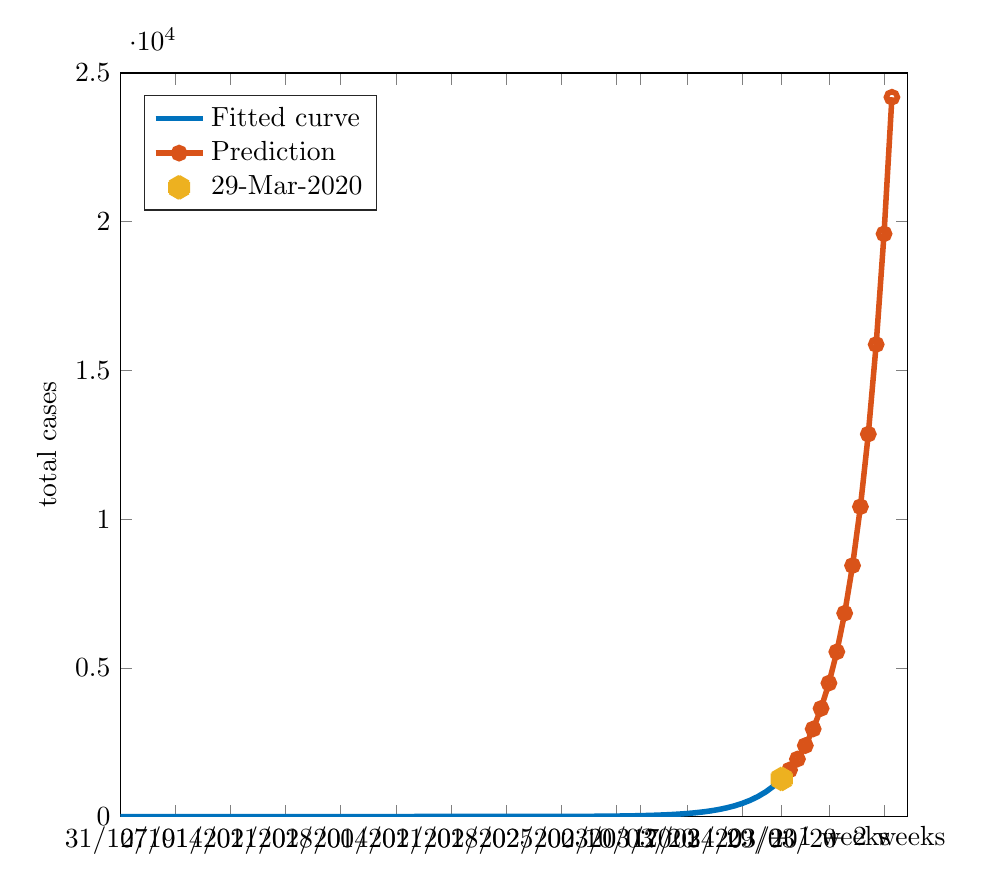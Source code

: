 % This file was created by matlab2tikz.
% Minimal pgfplots version: 1.3
%
\definecolor{mycolor1}{rgb}{0.0,0.447,0.741}%
\definecolor{mycolor2}{rgb}{0.85,0.325,0.098}%
\definecolor{mycolor3}{rgb}{0.929,0.694,0.125}%
%
\begin{tikzpicture}

\begin{axis}[%
width=10cm,
height=9.442cm,
at={(0cm,0cm)},
scale only axis,
xmin=0,
xmax=100,
xtick={0,7,14,21,28,35,42,49,56,63,66,72,79,84,90,97},
xticklabels={{31/12/19},{07/01/20},{14/01/20},{21/01/20},{28/01/20},{04/02/20},{11/02/20},{18/02/20},{25/02/20},{03/03/20},{10/03/20},{17/03/20},{24/03/20},{29/03/20},{+ 1 weeks},{+ 2 weeks}},
ymin=0,
ymax=25000,
ylabel={total cases},
legend style={at={(0.03,0.97)},anchor=north west,legend cell align=left,align=left,draw=white!15!black}
]
\addplot [color=mycolor1,solid,line width=2.0pt]
  table[row sep=crcr]{%
0	2.633e-05\\
1	3.25e-05\\
2	4.012e-05\\
3	4.952e-05\\
4	6.113e-05\\
5	7.546e-05\\
6	9.315e-05\\
7	0.0\\
8	0.0\\
9	0.0\\
10	0.0\\
11	0.0\\
12	0.0\\
13	0.0\\
14	0.001\\
15	0.001\\
16	0.001\\
17	0.001\\
18	0.001\\
19	0.001\\
20	0.002\\
21	0.002\\
22	0.003\\
23	0.003\\
24	0.004\\
25	0.005\\
26	0.006\\
27	0.008\\
28	0.01\\
29	0.012\\
30	0.015\\
31	0.018\\
32	0.022\\
33	0.027\\
34	0.034\\
35	0.042\\
36	0.052\\
37	0.064\\
38	0.079\\
39	0.097\\
40	0.12\\
41	0.148\\
42	0.183\\
43	0.226\\
44	0.278\\
45	0.344\\
46	0.424\\
47	0.524\\
48	0.646\\
49	0.798\\
50	0.985\\
51	1.216\\
52	1.501\\
53	1.853\\
54	2.287\\
55	2.823\\
56	3.485\\
57	4.302\\
58	5.311\\
59	6.556\\
60	8.092\\
61	9.989\\
62	12.331\\
63	15.222\\
64	18.79\\
65	23.194\\
66	28.631\\
67	35.343\\
68	43.628\\
69	53.855\\
70	66.479\\
71	82.063\\
72	101.3\\
73	125.046\\
74	154.358\\
75	190.542\\
76	235.207\\
77	290.343\\
78	358.403\\
79	442.418\\
80	546.127\\
81	674.147\\
82	832.176\\
83	1027.249\\
84	1268.051\\
};
\addlegendentry{Fitted curve};

\addplot [color=mycolor2,solid,line width=2.0pt,mark=o,mark options={solid}]
  table[row sep=crcr]{%
84	1268\\
85	1565\\
86	1932\\
87	2385\\
88	2944\\
89	3634\\
90	4486\\
91	5538\\
92	6836\\
93	8439\\
94	10417\\
95	12859\\
96	15873\\
97	19594\\
98	24187\\
};
\addlegendentry{Prediction};

\addplot [color=mycolor3,line width=8.0pt,only marks,mark=asterisk,mark options={solid}]
  table[row sep=crcr]{%
84	1264\\
};
\addlegendentry{29-Mar-2020};

\end{axis}
\end{tikzpicture}%